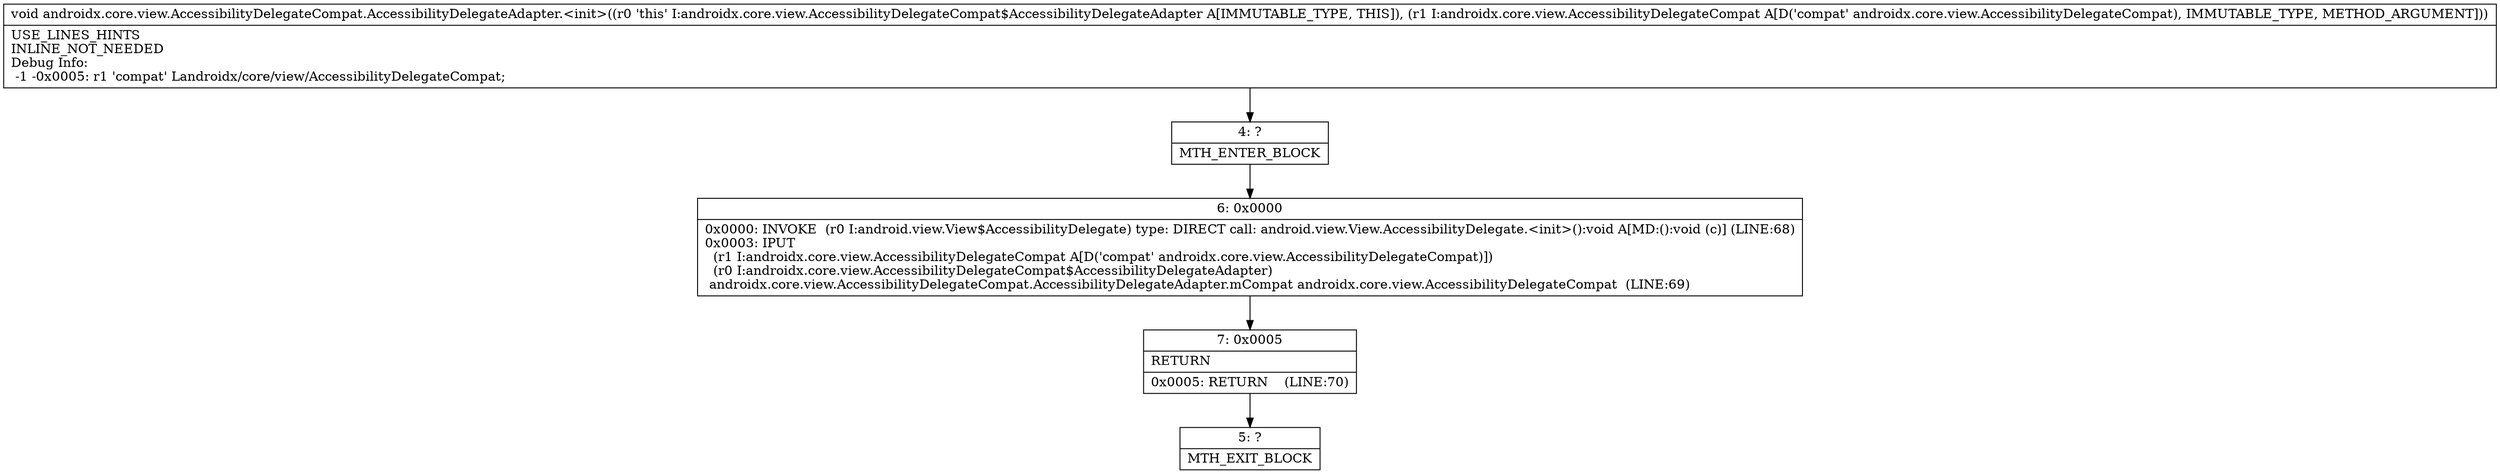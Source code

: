 digraph "CFG forandroidx.core.view.AccessibilityDelegateCompat.AccessibilityDelegateAdapter.\<init\>(Landroidx\/core\/view\/AccessibilityDelegateCompat;)V" {
Node_4 [shape=record,label="{4\:\ ?|MTH_ENTER_BLOCK\l}"];
Node_6 [shape=record,label="{6\:\ 0x0000|0x0000: INVOKE  (r0 I:android.view.View$AccessibilityDelegate) type: DIRECT call: android.view.View.AccessibilityDelegate.\<init\>():void A[MD:():void (c)] (LINE:68)\l0x0003: IPUT  \l  (r1 I:androidx.core.view.AccessibilityDelegateCompat A[D('compat' androidx.core.view.AccessibilityDelegateCompat)])\l  (r0 I:androidx.core.view.AccessibilityDelegateCompat$AccessibilityDelegateAdapter)\l androidx.core.view.AccessibilityDelegateCompat.AccessibilityDelegateAdapter.mCompat androidx.core.view.AccessibilityDelegateCompat  (LINE:69)\l}"];
Node_7 [shape=record,label="{7\:\ 0x0005|RETURN\l|0x0005: RETURN    (LINE:70)\l}"];
Node_5 [shape=record,label="{5\:\ ?|MTH_EXIT_BLOCK\l}"];
MethodNode[shape=record,label="{void androidx.core.view.AccessibilityDelegateCompat.AccessibilityDelegateAdapter.\<init\>((r0 'this' I:androidx.core.view.AccessibilityDelegateCompat$AccessibilityDelegateAdapter A[IMMUTABLE_TYPE, THIS]), (r1 I:androidx.core.view.AccessibilityDelegateCompat A[D('compat' androidx.core.view.AccessibilityDelegateCompat), IMMUTABLE_TYPE, METHOD_ARGUMENT]))  | USE_LINES_HINTS\lINLINE_NOT_NEEDED\lDebug Info:\l  \-1 \-0x0005: r1 'compat' Landroidx\/core\/view\/AccessibilityDelegateCompat;\l}"];
MethodNode -> Node_4;Node_4 -> Node_6;
Node_6 -> Node_7;
Node_7 -> Node_5;
}

